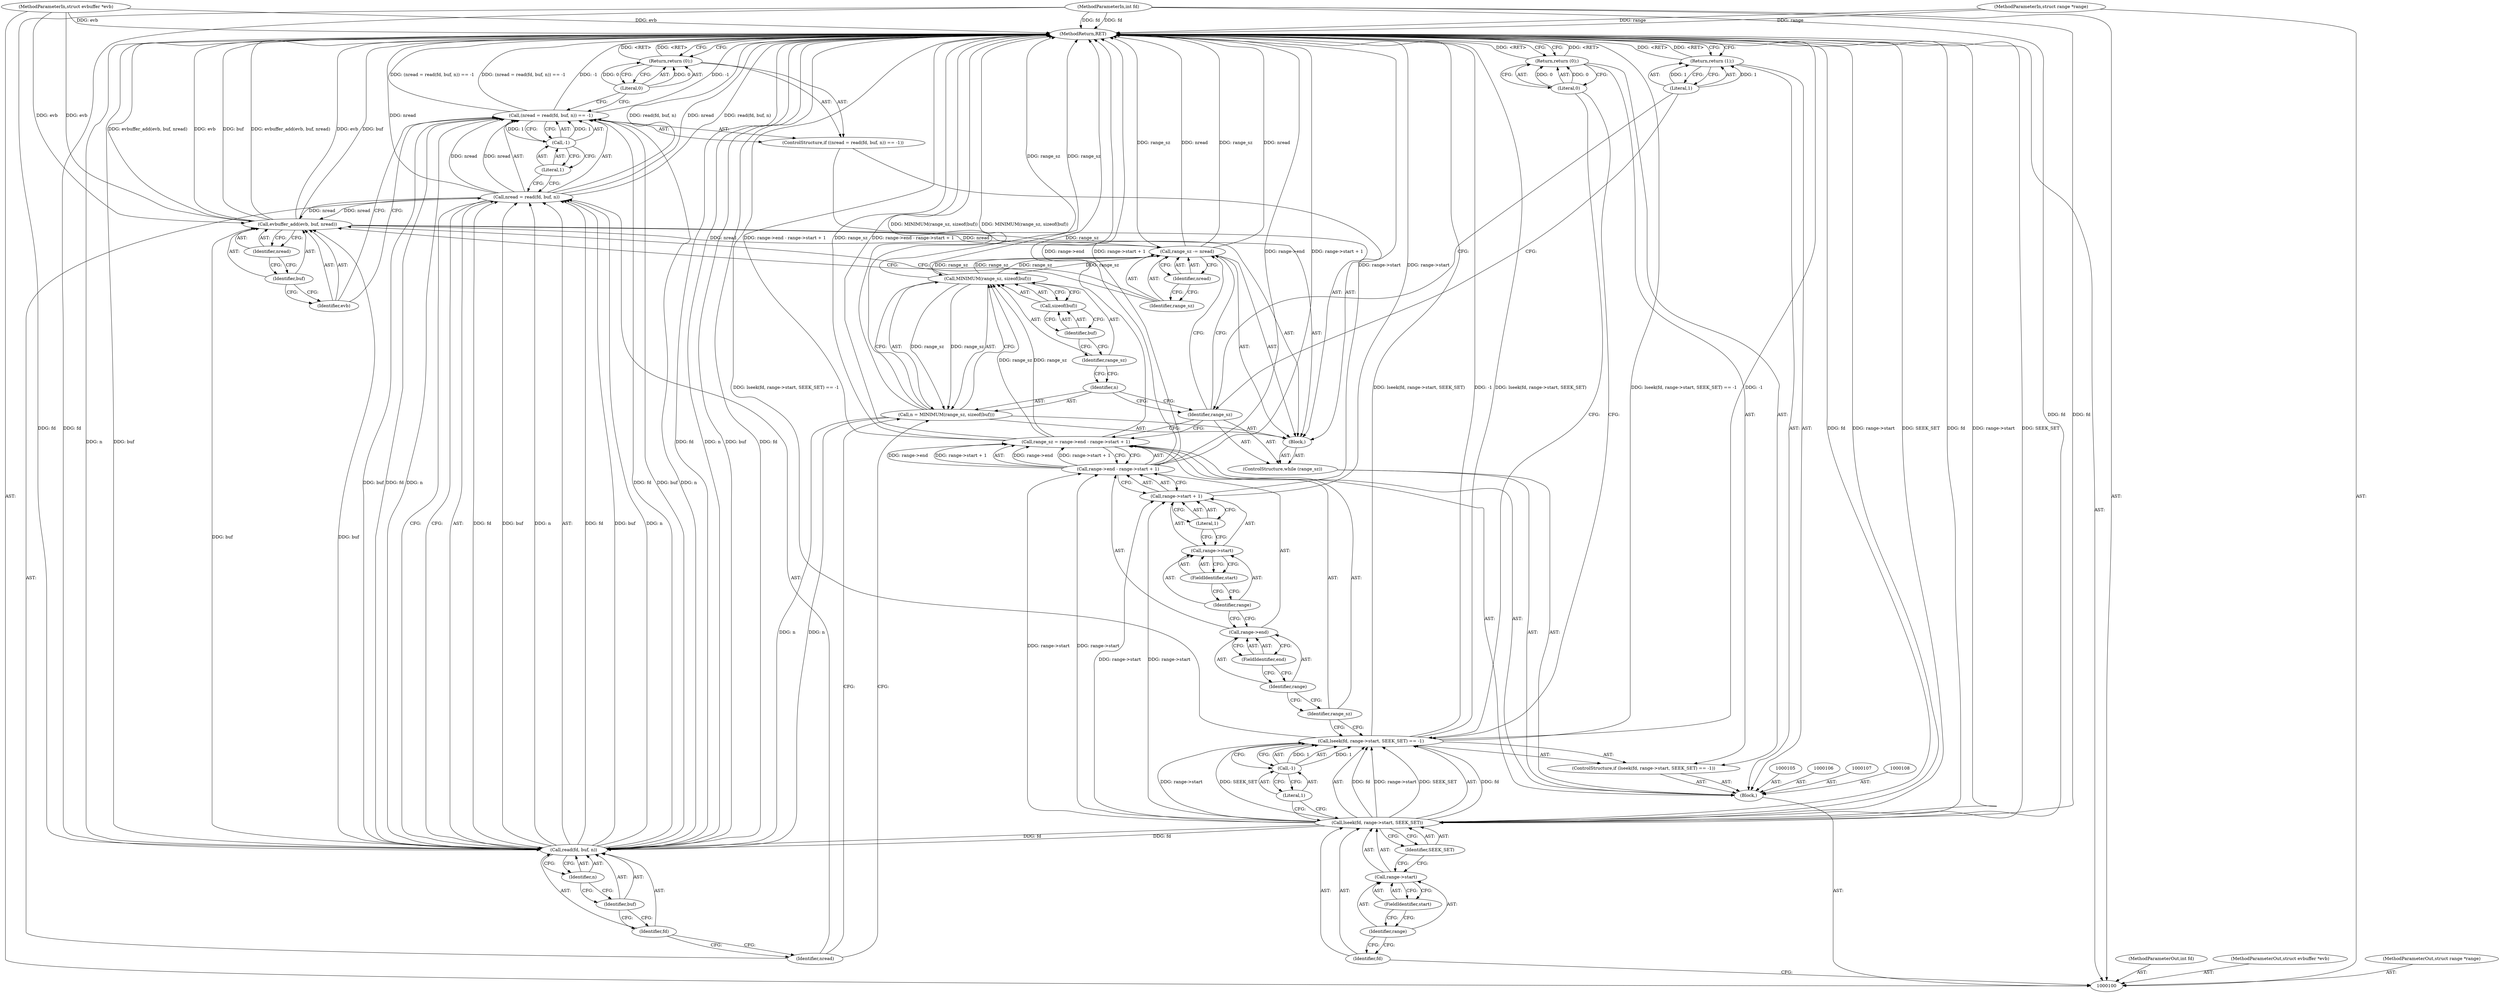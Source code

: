 digraph "1_src_142cfc82b932bc211218fbd7bdda8c7ce83f19df" {
"1000162" [label="(MethodReturn,RET)"];
"1000101" [label="(MethodParameterIn,int fd)"];
"1000233" [label="(MethodParameterOut,int fd)"];
"1000102" [label="(MethodParameterIn,struct evbuffer *evb)"];
"1000234" [label="(MethodParameterOut,struct evbuffer *evb)"];
"1000103" [label="(MethodParameterIn,struct range *range)"];
"1000235" [label="(MethodParameterOut,struct range *range)"];
"1000138" [label="(Identifier,range_sz)"];
"1000135" [label="(Call,n = MINIMUM(range_sz, sizeof(buf)))"];
"1000136" [label="(Identifier,n)"];
"1000139" [label="(Call,sizeof(buf))"];
"1000140" [label="(Identifier,buf)"];
"1000137" [label="(Call,MINIMUM(range_sz, sizeof(buf)))"];
"1000145" [label="(Call,read(fd, buf, n))"];
"1000141" [label="(ControlStructure,if ((nread = read(fd, buf, n)) == -1))"];
"1000146" [label="(Identifier,fd)"];
"1000147" [label="(Identifier,buf)"];
"1000148" [label="(Identifier,n)"];
"1000149" [label="(Call,-1)"];
"1000150" [label="(Literal,1)"];
"1000142" [label="(Call,(nread = read(fd, buf, n)) == -1)"];
"1000143" [label="(Call,nread = read(fd, buf, n))"];
"1000144" [label="(Identifier,nread)"];
"1000152" [label="(Literal,0)"];
"1000151" [label="(Return,return (0);)"];
"1000154" [label="(Identifier,evb)"];
"1000153" [label="(Call,evbuffer_add(evb, buf, nread))"];
"1000155" [label="(Identifier,buf)"];
"1000156" [label="(Identifier,nread)"];
"1000159" [label="(Identifier,nread)"];
"1000157" [label="(Call,range_sz -= nread)"];
"1000158" [label="(Identifier,range_sz)"];
"1000160" [label="(Return,return (1);)"];
"1000161" [label="(Literal,1)"];
"1000104" [label="(Block,)"];
"1000109" [label="(ControlStructure,if (lseek(fd, range->start, SEEK_SET) == -1))"];
"1000112" [label="(Identifier,fd)"];
"1000113" [label="(Call,range->start)"];
"1000114" [label="(Identifier,range)"];
"1000115" [label="(FieldIdentifier,start)"];
"1000116" [label="(Identifier,SEEK_SET)"];
"1000117" [label="(Call,-1)"];
"1000118" [label="(Literal,1)"];
"1000110" [label="(Call,lseek(fd, range->start, SEEK_SET) == -1)"];
"1000111" [label="(Call,lseek(fd, range->start, SEEK_SET))"];
"1000120" [label="(Literal,0)"];
"1000119" [label="(Return,return (0);)"];
"1000121" [label="(Call,range_sz = range->end - range->start + 1)"];
"1000122" [label="(Identifier,range_sz)"];
"1000123" [label="(Call,range->end - range->start + 1)"];
"1000124" [label="(Call,range->end)"];
"1000125" [label="(Identifier,range)"];
"1000126" [label="(FieldIdentifier,end)"];
"1000127" [label="(Call,range->start + 1)"];
"1000128" [label="(Call,range->start)"];
"1000129" [label="(Identifier,range)"];
"1000130" [label="(FieldIdentifier,start)"];
"1000131" [label="(Literal,1)"];
"1000132" [label="(ControlStructure,while (range_sz))"];
"1000134" [label="(Block,)"];
"1000133" [label="(Identifier,range_sz)"];
"1000162" -> "1000100"  [label="AST: "];
"1000162" -> "1000119"  [label="CFG: "];
"1000162" -> "1000151"  [label="CFG: "];
"1000162" -> "1000160"  [label="CFG: "];
"1000119" -> "1000162"  [label="DDG: <RET>"];
"1000142" -> "1000162"  [label="DDG: (nread = read(fd, buf, n)) == -1"];
"1000142" -> "1000162"  [label="DDG: -1"];
"1000153" -> "1000162"  [label="DDG: evb"];
"1000153" -> "1000162"  [label="DDG: buf"];
"1000153" -> "1000162"  [label="DDG: evbuffer_add(evb, buf, nread)"];
"1000145" -> "1000162"  [label="DDG: fd"];
"1000145" -> "1000162"  [label="DDG: n"];
"1000145" -> "1000162"  [label="DDG: buf"];
"1000135" -> "1000162"  [label="DDG: MINIMUM(range_sz, sizeof(buf))"];
"1000123" -> "1000162"  [label="DDG: range->end"];
"1000123" -> "1000162"  [label="DDG: range->start + 1"];
"1000157" -> "1000162"  [label="DDG: nread"];
"1000157" -> "1000162"  [label="DDG: range_sz"];
"1000110" -> "1000162"  [label="DDG: -1"];
"1000110" -> "1000162"  [label="DDG: lseek(fd, range->start, SEEK_SET) == -1"];
"1000110" -> "1000162"  [label="DDG: lseek(fd, range->start, SEEK_SET)"];
"1000121" -> "1000162"  [label="DDG: range->end - range->start + 1"];
"1000121" -> "1000162"  [label="DDG: range_sz"];
"1000143" -> "1000162"  [label="DDG: nread"];
"1000143" -> "1000162"  [label="DDG: read(fd, buf, n)"];
"1000103" -> "1000162"  [label="DDG: range"];
"1000102" -> "1000162"  [label="DDG: evb"];
"1000111" -> "1000162"  [label="DDG: fd"];
"1000111" -> "1000162"  [label="DDG: range->start"];
"1000111" -> "1000162"  [label="DDG: SEEK_SET"];
"1000101" -> "1000162"  [label="DDG: fd"];
"1000127" -> "1000162"  [label="DDG: range->start"];
"1000137" -> "1000162"  [label="DDG: range_sz"];
"1000151" -> "1000162"  [label="DDG: <RET>"];
"1000160" -> "1000162"  [label="DDG: <RET>"];
"1000101" -> "1000100"  [label="AST: "];
"1000101" -> "1000162"  [label="DDG: fd"];
"1000101" -> "1000111"  [label="DDG: fd"];
"1000101" -> "1000145"  [label="DDG: fd"];
"1000233" -> "1000100"  [label="AST: "];
"1000102" -> "1000100"  [label="AST: "];
"1000102" -> "1000162"  [label="DDG: evb"];
"1000102" -> "1000153"  [label="DDG: evb"];
"1000234" -> "1000100"  [label="AST: "];
"1000103" -> "1000100"  [label="AST: "];
"1000103" -> "1000162"  [label="DDG: range"];
"1000235" -> "1000100"  [label="AST: "];
"1000138" -> "1000137"  [label="AST: "];
"1000138" -> "1000136"  [label="CFG: "];
"1000140" -> "1000138"  [label="CFG: "];
"1000135" -> "1000134"  [label="AST: "];
"1000135" -> "1000137"  [label="CFG: "];
"1000136" -> "1000135"  [label="AST: "];
"1000137" -> "1000135"  [label="AST: "];
"1000144" -> "1000135"  [label="CFG: "];
"1000135" -> "1000162"  [label="DDG: MINIMUM(range_sz, sizeof(buf))"];
"1000137" -> "1000135"  [label="DDG: range_sz"];
"1000135" -> "1000145"  [label="DDG: n"];
"1000136" -> "1000135"  [label="AST: "];
"1000136" -> "1000133"  [label="CFG: "];
"1000138" -> "1000136"  [label="CFG: "];
"1000139" -> "1000137"  [label="AST: "];
"1000139" -> "1000140"  [label="CFG: "];
"1000140" -> "1000139"  [label="AST: "];
"1000137" -> "1000139"  [label="CFG: "];
"1000140" -> "1000139"  [label="AST: "];
"1000140" -> "1000138"  [label="CFG: "];
"1000139" -> "1000140"  [label="CFG: "];
"1000137" -> "1000135"  [label="AST: "];
"1000137" -> "1000139"  [label="CFG: "];
"1000138" -> "1000137"  [label="AST: "];
"1000139" -> "1000137"  [label="AST: "];
"1000135" -> "1000137"  [label="CFG: "];
"1000137" -> "1000162"  [label="DDG: range_sz"];
"1000137" -> "1000135"  [label="DDG: range_sz"];
"1000157" -> "1000137"  [label="DDG: range_sz"];
"1000121" -> "1000137"  [label="DDG: range_sz"];
"1000137" -> "1000157"  [label="DDG: range_sz"];
"1000145" -> "1000143"  [label="AST: "];
"1000145" -> "1000148"  [label="CFG: "];
"1000146" -> "1000145"  [label="AST: "];
"1000147" -> "1000145"  [label="AST: "];
"1000148" -> "1000145"  [label="AST: "];
"1000143" -> "1000145"  [label="CFG: "];
"1000145" -> "1000162"  [label="DDG: fd"];
"1000145" -> "1000162"  [label="DDG: n"];
"1000145" -> "1000162"  [label="DDG: buf"];
"1000145" -> "1000142"  [label="DDG: fd"];
"1000145" -> "1000142"  [label="DDG: buf"];
"1000145" -> "1000142"  [label="DDG: n"];
"1000145" -> "1000143"  [label="DDG: fd"];
"1000145" -> "1000143"  [label="DDG: buf"];
"1000145" -> "1000143"  [label="DDG: n"];
"1000111" -> "1000145"  [label="DDG: fd"];
"1000101" -> "1000145"  [label="DDG: fd"];
"1000135" -> "1000145"  [label="DDG: n"];
"1000145" -> "1000153"  [label="DDG: buf"];
"1000141" -> "1000134"  [label="AST: "];
"1000142" -> "1000141"  [label="AST: "];
"1000151" -> "1000141"  [label="AST: "];
"1000146" -> "1000145"  [label="AST: "];
"1000146" -> "1000144"  [label="CFG: "];
"1000147" -> "1000146"  [label="CFG: "];
"1000147" -> "1000145"  [label="AST: "];
"1000147" -> "1000146"  [label="CFG: "];
"1000148" -> "1000147"  [label="CFG: "];
"1000148" -> "1000145"  [label="AST: "];
"1000148" -> "1000147"  [label="CFG: "];
"1000145" -> "1000148"  [label="CFG: "];
"1000149" -> "1000142"  [label="AST: "];
"1000149" -> "1000150"  [label="CFG: "];
"1000150" -> "1000149"  [label="AST: "];
"1000142" -> "1000149"  [label="CFG: "];
"1000149" -> "1000142"  [label="DDG: 1"];
"1000150" -> "1000149"  [label="AST: "];
"1000150" -> "1000143"  [label="CFG: "];
"1000149" -> "1000150"  [label="CFG: "];
"1000142" -> "1000141"  [label="AST: "];
"1000142" -> "1000149"  [label="CFG: "];
"1000143" -> "1000142"  [label="AST: "];
"1000149" -> "1000142"  [label="AST: "];
"1000152" -> "1000142"  [label="CFG: "];
"1000154" -> "1000142"  [label="CFG: "];
"1000142" -> "1000162"  [label="DDG: (nread = read(fd, buf, n)) == -1"];
"1000142" -> "1000162"  [label="DDG: -1"];
"1000143" -> "1000142"  [label="DDG: nread"];
"1000145" -> "1000142"  [label="DDG: fd"];
"1000145" -> "1000142"  [label="DDG: buf"];
"1000145" -> "1000142"  [label="DDG: n"];
"1000149" -> "1000142"  [label="DDG: 1"];
"1000143" -> "1000142"  [label="AST: "];
"1000143" -> "1000145"  [label="CFG: "];
"1000144" -> "1000143"  [label="AST: "];
"1000145" -> "1000143"  [label="AST: "];
"1000150" -> "1000143"  [label="CFG: "];
"1000143" -> "1000162"  [label="DDG: nread"];
"1000143" -> "1000162"  [label="DDG: read(fd, buf, n)"];
"1000143" -> "1000142"  [label="DDG: nread"];
"1000145" -> "1000143"  [label="DDG: fd"];
"1000145" -> "1000143"  [label="DDG: buf"];
"1000145" -> "1000143"  [label="DDG: n"];
"1000143" -> "1000153"  [label="DDG: nread"];
"1000144" -> "1000143"  [label="AST: "];
"1000144" -> "1000135"  [label="CFG: "];
"1000146" -> "1000144"  [label="CFG: "];
"1000152" -> "1000151"  [label="AST: "];
"1000152" -> "1000142"  [label="CFG: "];
"1000151" -> "1000152"  [label="CFG: "];
"1000152" -> "1000151"  [label="DDG: 0"];
"1000151" -> "1000141"  [label="AST: "];
"1000151" -> "1000152"  [label="CFG: "];
"1000152" -> "1000151"  [label="AST: "];
"1000162" -> "1000151"  [label="CFG: "];
"1000151" -> "1000162"  [label="DDG: <RET>"];
"1000152" -> "1000151"  [label="DDG: 0"];
"1000154" -> "1000153"  [label="AST: "];
"1000154" -> "1000142"  [label="CFG: "];
"1000155" -> "1000154"  [label="CFG: "];
"1000153" -> "1000134"  [label="AST: "];
"1000153" -> "1000156"  [label="CFG: "];
"1000154" -> "1000153"  [label="AST: "];
"1000155" -> "1000153"  [label="AST: "];
"1000156" -> "1000153"  [label="AST: "];
"1000158" -> "1000153"  [label="CFG: "];
"1000153" -> "1000162"  [label="DDG: evb"];
"1000153" -> "1000162"  [label="DDG: buf"];
"1000153" -> "1000162"  [label="DDG: evbuffer_add(evb, buf, nread)"];
"1000102" -> "1000153"  [label="DDG: evb"];
"1000145" -> "1000153"  [label="DDG: buf"];
"1000143" -> "1000153"  [label="DDG: nread"];
"1000153" -> "1000157"  [label="DDG: nread"];
"1000155" -> "1000153"  [label="AST: "];
"1000155" -> "1000154"  [label="CFG: "];
"1000156" -> "1000155"  [label="CFG: "];
"1000156" -> "1000153"  [label="AST: "];
"1000156" -> "1000155"  [label="CFG: "];
"1000153" -> "1000156"  [label="CFG: "];
"1000159" -> "1000157"  [label="AST: "];
"1000159" -> "1000158"  [label="CFG: "];
"1000157" -> "1000159"  [label="CFG: "];
"1000157" -> "1000134"  [label="AST: "];
"1000157" -> "1000159"  [label="CFG: "];
"1000158" -> "1000157"  [label="AST: "];
"1000159" -> "1000157"  [label="AST: "];
"1000133" -> "1000157"  [label="CFG: "];
"1000157" -> "1000162"  [label="DDG: nread"];
"1000157" -> "1000162"  [label="DDG: range_sz"];
"1000157" -> "1000137"  [label="DDG: range_sz"];
"1000153" -> "1000157"  [label="DDG: nread"];
"1000137" -> "1000157"  [label="DDG: range_sz"];
"1000158" -> "1000157"  [label="AST: "];
"1000158" -> "1000153"  [label="CFG: "];
"1000159" -> "1000158"  [label="CFG: "];
"1000160" -> "1000104"  [label="AST: "];
"1000160" -> "1000161"  [label="CFG: "];
"1000161" -> "1000160"  [label="AST: "];
"1000162" -> "1000160"  [label="CFG: "];
"1000160" -> "1000162"  [label="DDG: <RET>"];
"1000161" -> "1000160"  [label="DDG: 1"];
"1000161" -> "1000160"  [label="AST: "];
"1000161" -> "1000133"  [label="CFG: "];
"1000160" -> "1000161"  [label="CFG: "];
"1000161" -> "1000160"  [label="DDG: 1"];
"1000104" -> "1000100"  [label="AST: "];
"1000105" -> "1000104"  [label="AST: "];
"1000106" -> "1000104"  [label="AST: "];
"1000107" -> "1000104"  [label="AST: "];
"1000108" -> "1000104"  [label="AST: "];
"1000109" -> "1000104"  [label="AST: "];
"1000121" -> "1000104"  [label="AST: "];
"1000132" -> "1000104"  [label="AST: "];
"1000160" -> "1000104"  [label="AST: "];
"1000109" -> "1000104"  [label="AST: "];
"1000110" -> "1000109"  [label="AST: "];
"1000119" -> "1000109"  [label="AST: "];
"1000112" -> "1000111"  [label="AST: "];
"1000112" -> "1000100"  [label="CFG: "];
"1000114" -> "1000112"  [label="CFG: "];
"1000113" -> "1000111"  [label="AST: "];
"1000113" -> "1000115"  [label="CFG: "];
"1000114" -> "1000113"  [label="AST: "];
"1000115" -> "1000113"  [label="AST: "];
"1000116" -> "1000113"  [label="CFG: "];
"1000114" -> "1000113"  [label="AST: "];
"1000114" -> "1000112"  [label="CFG: "];
"1000115" -> "1000114"  [label="CFG: "];
"1000115" -> "1000113"  [label="AST: "];
"1000115" -> "1000114"  [label="CFG: "];
"1000113" -> "1000115"  [label="CFG: "];
"1000116" -> "1000111"  [label="AST: "];
"1000116" -> "1000113"  [label="CFG: "];
"1000111" -> "1000116"  [label="CFG: "];
"1000117" -> "1000110"  [label="AST: "];
"1000117" -> "1000118"  [label="CFG: "];
"1000118" -> "1000117"  [label="AST: "];
"1000110" -> "1000117"  [label="CFG: "];
"1000117" -> "1000110"  [label="DDG: 1"];
"1000118" -> "1000117"  [label="AST: "];
"1000118" -> "1000111"  [label="CFG: "];
"1000117" -> "1000118"  [label="CFG: "];
"1000110" -> "1000109"  [label="AST: "];
"1000110" -> "1000117"  [label="CFG: "];
"1000111" -> "1000110"  [label="AST: "];
"1000117" -> "1000110"  [label="AST: "];
"1000120" -> "1000110"  [label="CFG: "];
"1000122" -> "1000110"  [label="CFG: "];
"1000110" -> "1000162"  [label="DDG: -1"];
"1000110" -> "1000162"  [label="DDG: lseek(fd, range->start, SEEK_SET) == -1"];
"1000110" -> "1000162"  [label="DDG: lseek(fd, range->start, SEEK_SET)"];
"1000111" -> "1000110"  [label="DDG: fd"];
"1000111" -> "1000110"  [label="DDG: range->start"];
"1000111" -> "1000110"  [label="DDG: SEEK_SET"];
"1000117" -> "1000110"  [label="DDG: 1"];
"1000111" -> "1000110"  [label="AST: "];
"1000111" -> "1000116"  [label="CFG: "];
"1000112" -> "1000111"  [label="AST: "];
"1000113" -> "1000111"  [label="AST: "];
"1000116" -> "1000111"  [label="AST: "];
"1000118" -> "1000111"  [label="CFG: "];
"1000111" -> "1000162"  [label="DDG: fd"];
"1000111" -> "1000162"  [label="DDG: range->start"];
"1000111" -> "1000162"  [label="DDG: SEEK_SET"];
"1000111" -> "1000110"  [label="DDG: fd"];
"1000111" -> "1000110"  [label="DDG: range->start"];
"1000111" -> "1000110"  [label="DDG: SEEK_SET"];
"1000101" -> "1000111"  [label="DDG: fd"];
"1000111" -> "1000123"  [label="DDG: range->start"];
"1000111" -> "1000127"  [label="DDG: range->start"];
"1000111" -> "1000145"  [label="DDG: fd"];
"1000120" -> "1000119"  [label="AST: "];
"1000120" -> "1000110"  [label="CFG: "];
"1000119" -> "1000120"  [label="CFG: "];
"1000120" -> "1000119"  [label="DDG: 0"];
"1000119" -> "1000109"  [label="AST: "];
"1000119" -> "1000120"  [label="CFG: "];
"1000120" -> "1000119"  [label="AST: "];
"1000162" -> "1000119"  [label="CFG: "];
"1000119" -> "1000162"  [label="DDG: <RET>"];
"1000120" -> "1000119"  [label="DDG: 0"];
"1000121" -> "1000104"  [label="AST: "];
"1000121" -> "1000123"  [label="CFG: "];
"1000122" -> "1000121"  [label="AST: "];
"1000123" -> "1000121"  [label="AST: "];
"1000133" -> "1000121"  [label="CFG: "];
"1000121" -> "1000162"  [label="DDG: range->end - range->start + 1"];
"1000121" -> "1000162"  [label="DDG: range_sz"];
"1000123" -> "1000121"  [label="DDG: range->end"];
"1000123" -> "1000121"  [label="DDG: range->start + 1"];
"1000121" -> "1000137"  [label="DDG: range_sz"];
"1000122" -> "1000121"  [label="AST: "];
"1000122" -> "1000110"  [label="CFG: "];
"1000125" -> "1000122"  [label="CFG: "];
"1000123" -> "1000121"  [label="AST: "];
"1000123" -> "1000127"  [label="CFG: "];
"1000124" -> "1000123"  [label="AST: "];
"1000127" -> "1000123"  [label="AST: "];
"1000121" -> "1000123"  [label="CFG: "];
"1000123" -> "1000162"  [label="DDG: range->end"];
"1000123" -> "1000162"  [label="DDG: range->start + 1"];
"1000123" -> "1000121"  [label="DDG: range->end"];
"1000123" -> "1000121"  [label="DDG: range->start + 1"];
"1000111" -> "1000123"  [label="DDG: range->start"];
"1000124" -> "1000123"  [label="AST: "];
"1000124" -> "1000126"  [label="CFG: "];
"1000125" -> "1000124"  [label="AST: "];
"1000126" -> "1000124"  [label="AST: "];
"1000129" -> "1000124"  [label="CFG: "];
"1000125" -> "1000124"  [label="AST: "];
"1000125" -> "1000122"  [label="CFG: "];
"1000126" -> "1000125"  [label="CFG: "];
"1000126" -> "1000124"  [label="AST: "];
"1000126" -> "1000125"  [label="CFG: "];
"1000124" -> "1000126"  [label="CFG: "];
"1000127" -> "1000123"  [label="AST: "];
"1000127" -> "1000131"  [label="CFG: "];
"1000128" -> "1000127"  [label="AST: "];
"1000131" -> "1000127"  [label="AST: "];
"1000123" -> "1000127"  [label="CFG: "];
"1000127" -> "1000162"  [label="DDG: range->start"];
"1000111" -> "1000127"  [label="DDG: range->start"];
"1000128" -> "1000127"  [label="AST: "];
"1000128" -> "1000130"  [label="CFG: "];
"1000129" -> "1000128"  [label="AST: "];
"1000130" -> "1000128"  [label="AST: "];
"1000131" -> "1000128"  [label="CFG: "];
"1000129" -> "1000128"  [label="AST: "];
"1000129" -> "1000124"  [label="CFG: "];
"1000130" -> "1000129"  [label="CFG: "];
"1000130" -> "1000128"  [label="AST: "];
"1000130" -> "1000129"  [label="CFG: "];
"1000128" -> "1000130"  [label="CFG: "];
"1000131" -> "1000127"  [label="AST: "];
"1000131" -> "1000128"  [label="CFG: "];
"1000127" -> "1000131"  [label="CFG: "];
"1000132" -> "1000104"  [label="AST: "];
"1000133" -> "1000132"  [label="AST: "];
"1000134" -> "1000132"  [label="AST: "];
"1000134" -> "1000132"  [label="AST: "];
"1000135" -> "1000134"  [label="AST: "];
"1000141" -> "1000134"  [label="AST: "];
"1000153" -> "1000134"  [label="AST: "];
"1000157" -> "1000134"  [label="AST: "];
"1000133" -> "1000132"  [label="AST: "];
"1000133" -> "1000157"  [label="CFG: "];
"1000133" -> "1000121"  [label="CFG: "];
"1000136" -> "1000133"  [label="CFG: "];
"1000161" -> "1000133"  [label="CFG: "];
}
